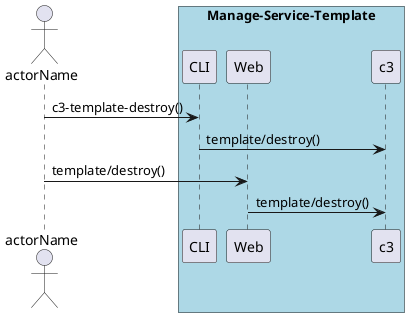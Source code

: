 @startuml
Actor "actorName" as A

box "Manage-Service-Template" #lightblue
participant CLI as CLI
participant Web as Web
participant "c3" as S
A -> CLI : c3-template-destroy()
CLI -> S : template/destroy()
A -> Web : template/destroy()
Web -> S : template/destroy()
end box

@enduml

